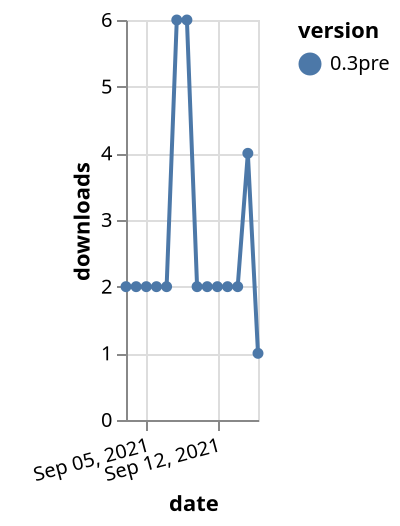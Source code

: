 {"$schema": "https://vega.github.io/schema/vega-lite/v5.json", "description": "A simple bar chart with embedded data.", "data": {"values": [{"date": "2021-09-03", "total": 1229, "delta": 2, "version": "0.3pre"}, {"date": "2021-09-04", "total": 1231, "delta": 2, "version": "0.3pre"}, {"date": "2021-09-05", "total": 1233, "delta": 2, "version": "0.3pre"}, {"date": "2021-09-06", "total": 1235, "delta": 2, "version": "0.3pre"}, {"date": "2021-09-07", "total": 1237, "delta": 2, "version": "0.3pre"}, {"date": "2021-09-08", "total": 1243, "delta": 6, "version": "0.3pre"}, {"date": "2021-09-09", "total": 1249, "delta": 6, "version": "0.3pre"}, {"date": "2021-09-10", "total": 1251, "delta": 2, "version": "0.3pre"}, {"date": "2021-09-11", "total": 1253, "delta": 2, "version": "0.3pre"}, {"date": "2021-09-12", "total": 1255, "delta": 2, "version": "0.3pre"}, {"date": "2021-09-13", "total": 1257, "delta": 2, "version": "0.3pre"}, {"date": "2021-09-14", "total": 1259, "delta": 2, "version": "0.3pre"}, {"date": "2021-09-15", "total": 1263, "delta": 4, "version": "0.3pre"}, {"date": "2021-09-16", "total": 1264, "delta": 1, "version": "0.3pre"}]}, "width": "container", "mark": {"type": "line", "point": {"filled": true}}, "encoding": {"x": {"field": "date", "type": "temporal", "timeUnit": "yearmonthdate", "title": "date", "axis": {"labelAngle": -15}}, "y": {"field": "delta", "type": "quantitative", "title": "downloads"}, "color": {"field": "version", "type": "nominal"}, "tooltip": {"field": "delta"}}}